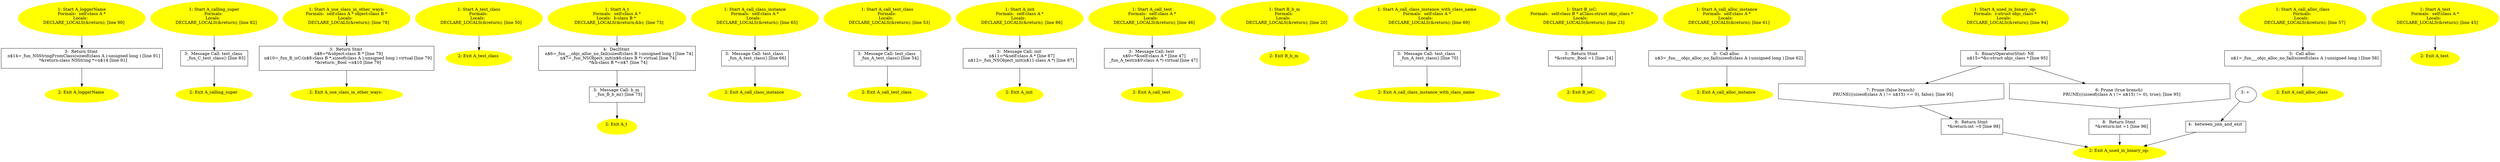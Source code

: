 /* @generated */
digraph iCFG {
"A_loggerNameinstance.dbe7038f327a3dcb1f8c0f718498ccc9_3" [label="3:  Return Stmt \n   n$14=_fun_NSStringFromClass(sizeof(class A ):unsigned long ) [line 91]\n  *&return:class NSString *=n$14 [line 91]\n " shape="box"]
	

	 "A_loggerNameinstance.dbe7038f327a3dcb1f8c0f718498ccc9_3" -> "A_loggerNameinstance.dbe7038f327a3dcb1f8c0f718498ccc9_2" ;
"A_loggerNameinstance.dbe7038f327a3dcb1f8c0f718498ccc9_2" [label="2: Exit A_loggerName \n  " color=yellow style=filled]
	

"A_loggerNameinstance.dbe7038f327a3dcb1f8c0f718498ccc9_1" [label="1: Start A_loggerName\nFormals:  self:class A *\nLocals:  \n   DECLARE_LOCALS(&return); [line 90]\n " color=yellow style=filled]
	

	 "A_loggerNameinstance.dbe7038f327a3dcb1f8c0f718498ccc9_1" -> "A_loggerNameinstance.dbe7038f327a3dcb1f8c0f718498ccc9_3" ;
"A_calling_superclass.e618d5cc8fee243f21e2b36705e481da_3" [label="3:  Message Call: test_class \n   _fun_C_test_class() [line 83]\n " shape="box"]
	

	 "A_calling_superclass.e618d5cc8fee243f21e2b36705e481da_3" -> "A_calling_superclass.e618d5cc8fee243f21e2b36705e481da_2" ;
"A_calling_superclass.e618d5cc8fee243f21e2b36705e481da_2" [label="2: Exit A_calling_super \n  " color=yellow style=filled]
	

"A_calling_superclass.e618d5cc8fee243f21e2b36705e481da_1" [label="1: Start A_calling_super\nFormals: \nLocals:  \n   DECLARE_LOCALS(&return); [line 82]\n " color=yellow style=filled]
	

	 "A_calling_superclass.e618d5cc8fee243f21e2b36705e481da_1" -> "A_calling_superclass.e618d5cc8fee243f21e2b36705e481da_3" ;
"A_use_class_in_other_ways:instance.fddf6dc4997c3780ef4f234353d8e4e5_3" [label="3:  Return Stmt \n   n$8=*&object:class B * [line 79]\n  n$10=_fun_B_isC:(n$8:class B *,sizeof(class A ):unsigned long ) virtual [line 79]\n  *&return:_Bool =n$10 [line 79]\n " shape="box"]
	

	 "A_use_class_in_other_ways:instance.fddf6dc4997c3780ef4f234353d8e4e5_3" -> "A_use_class_in_other_ways:instance.fddf6dc4997c3780ef4f234353d8e4e5_2" ;
"A_use_class_in_other_ways:instance.fddf6dc4997c3780ef4f234353d8e4e5_2" [label="2: Exit A_use_class_in_other_ways: \n  " color=yellow style=filled]
	

"A_use_class_in_other_ways:instance.fddf6dc4997c3780ef4f234353d8e4e5_1" [label="1: Start A_use_class_in_other_ways:\nFormals:  self:class A * object:class B *\nLocals:  \n   DECLARE_LOCALS(&return); [line 78]\n " color=yellow style=filled]
	

	 "A_use_class_in_other_ways:instance.fddf6dc4997c3780ef4f234353d8e4e5_1" -> "A_use_class_in_other_ways:instance.fddf6dc4997c3780ef4f234353d8e4e5_3" ;
"A_test_classclass.da15cfbbe4272c36c44523c2463d809f_2" [label="2: Exit A_test_class \n  " color=yellow style=filled]
	

"A_test_classclass.da15cfbbe4272c36c44523c2463d809f_1" [label="1: Start A_test_class\nFormals: \nLocals:  \n   DECLARE_LOCALS(&return); [line 50]\n " color=yellow style=filled]
	

	 "A_test_classclass.da15cfbbe4272c36c44523c2463d809f_1" -> "A_test_classclass.da15cfbbe4272c36c44523c2463d809f_2" ;
"A_tinstance.e26e083185bf06fd235c1ceac935f1fa_4" [label="4:  DeclStmt \n   n$6=_fun___objc_alloc_no_fail(sizeof(class B ):unsigned long ) [line 74]\n  n$7=_fun_NSObject_init(n$6:class B *) virtual [line 74]\n  *&b:class B *=n$7 [line 74]\n " shape="box"]
	

	 "A_tinstance.e26e083185bf06fd235c1ceac935f1fa_4" -> "A_tinstance.e26e083185bf06fd235c1ceac935f1fa_3" ;
"A_tinstance.e26e083185bf06fd235c1ceac935f1fa_3" [label="3:  Message Call: b_m \n   _fun_B_b_m() [line 75]\n " shape="box"]
	

	 "A_tinstance.e26e083185bf06fd235c1ceac935f1fa_3" -> "A_tinstance.e26e083185bf06fd235c1ceac935f1fa_2" ;
"A_tinstance.e26e083185bf06fd235c1ceac935f1fa_2" [label="2: Exit A_t \n  " color=yellow style=filled]
	

"A_tinstance.e26e083185bf06fd235c1ceac935f1fa_1" [label="1: Start A_t\nFormals:  self:class A *\nLocals:  b:class B * \n   DECLARE_LOCALS(&return,&b); [line 73]\n " color=yellow style=filled]
	

	 "A_tinstance.e26e083185bf06fd235c1ceac935f1fa_1" -> "A_tinstance.e26e083185bf06fd235c1ceac935f1fa_4" ;
"A_call_class_instanceinstance.11c6fd868283486d619926be2c4ed116_3" [label="3:  Message Call: test_class \n   _fun_A_test_class() [line 66]\n " shape="box"]
	

	 "A_call_class_instanceinstance.11c6fd868283486d619926be2c4ed116_3" -> "A_call_class_instanceinstance.11c6fd868283486d619926be2c4ed116_2" ;
"A_call_class_instanceinstance.11c6fd868283486d619926be2c4ed116_2" [label="2: Exit A_call_class_instance \n  " color=yellow style=filled]
	

"A_call_class_instanceinstance.11c6fd868283486d619926be2c4ed116_1" [label="1: Start A_call_class_instance\nFormals:  self:class A *\nLocals:  \n   DECLARE_LOCALS(&return); [line 65]\n " color=yellow style=filled]
	

	 "A_call_class_instanceinstance.11c6fd868283486d619926be2c4ed116_1" -> "A_call_class_instanceinstance.11c6fd868283486d619926be2c4ed116_3" ;
"A_call_test_classclass.8e4305845f9142896eb41f5b6c9dcf7c_3" [label="3:  Message Call: test_class \n   _fun_A_test_class() [line 54]\n " shape="box"]
	

	 "A_call_test_classclass.8e4305845f9142896eb41f5b6c9dcf7c_3" -> "A_call_test_classclass.8e4305845f9142896eb41f5b6c9dcf7c_2" ;
"A_call_test_classclass.8e4305845f9142896eb41f5b6c9dcf7c_2" [label="2: Exit A_call_test_class \n  " color=yellow style=filled]
	

"A_call_test_classclass.8e4305845f9142896eb41f5b6c9dcf7c_1" [label="1: Start A_call_test_class\nFormals: \nLocals:  \n   DECLARE_LOCALS(&return); [line 53]\n " color=yellow style=filled]
	

	 "A_call_test_classclass.8e4305845f9142896eb41f5b6c9dcf7c_1" -> "A_call_test_classclass.8e4305845f9142896eb41f5b6c9dcf7c_3" ;
"A_initinstance.0eaafe8d41de0b5cab8d4476439af05d_3" [label="3:  Message Call: init \n   n$11=*&self:class A * [line 87]\n  n$12=_fun_NSObject_init(n$11:class A *) [line 87]\n " shape="box"]
	

	 "A_initinstance.0eaafe8d41de0b5cab8d4476439af05d_3" -> "A_initinstance.0eaafe8d41de0b5cab8d4476439af05d_2" ;
"A_initinstance.0eaafe8d41de0b5cab8d4476439af05d_2" [label="2: Exit A_init \n  " color=yellow style=filled]
	

"A_initinstance.0eaafe8d41de0b5cab8d4476439af05d_1" [label="1: Start A_init\nFormals:  self:class A *\nLocals:  \n   DECLARE_LOCALS(&return); [line 86]\n " color=yellow style=filled]
	

	 "A_initinstance.0eaafe8d41de0b5cab8d4476439af05d_1" -> "A_initinstance.0eaafe8d41de0b5cab8d4476439af05d_3" ;
"A_call_testinstance.2d429081f525fd635756831117de1a90_3" [label="3:  Message Call: test \n   n$0=*&self:class A * [line 47]\n  _fun_A_test(n$0:class A *) virtual [line 47]\n " shape="box"]
	

	 "A_call_testinstance.2d429081f525fd635756831117de1a90_3" -> "A_call_testinstance.2d429081f525fd635756831117de1a90_2" ;
"A_call_testinstance.2d429081f525fd635756831117de1a90_2" [label="2: Exit A_call_test \n  " color=yellow style=filled]
	

"A_call_testinstance.2d429081f525fd635756831117de1a90_1" [label="1: Start A_call_test\nFormals:  self:class A *\nLocals:  \n   DECLARE_LOCALS(&return); [line 46]\n " color=yellow style=filled]
	

	 "A_call_testinstance.2d429081f525fd635756831117de1a90_1" -> "A_call_testinstance.2d429081f525fd635756831117de1a90_3" ;
"B_b_mclass.c3449641bf98c64c953a9b66ea8c8546_2" [label="2: Exit B_b_m \n  " color=yellow style=filled]
	

"B_b_mclass.c3449641bf98c64c953a9b66ea8c8546_1" [label="1: Start B_b_m\nFormals: \nLocals:  \n   DECLARE_LOCALS(&return); [line 20]\n " color=yellow style=filled]
	

	 "B_b_mclass.c3449641bf98c64c953a9b66ea8c8546_1" -> "B_b_mclass.c3449641bf98c64c953a9b66ea8c8546_2" ;
"A_call_class_instance_with_class_nameinstance.14f29f885d58f795beb4b1aaa7906d07_3" [label="3:  Message Call: test_class \n   _fun_A_test_class() [line 70]\n " shape="box"]
	

	 "A_call_class_instance_with_class_nameinstance.14f29f885d58f795beb4b1aaa7906d07_3" -> "A_call_class_instance_with_class_nameinstance.14f29f885d58f795beb4b1aaa7906d07_2" ;
"A_call_class_instance_with_class_nameinstance.14f29f885d58f795beb4b1aaa7906d07_2" [label="2: Exit A_call_class_instance_with_class_name \n  " color=yellow style=filled]
	

"A_call_class_instance_with_class_nameinstance.14f29f885d58f795beb4b1aaa7906d07_1" [label="1: Start A_call_class_instance_with_class_name\nFormals:  self:class A *\nLocals:  \n   DECLARE_LOCALS(&return); [line 69]\n " color=yellow style=filled]
	

	 "A_call_class_instance_with_class_nameinstance.14f29f885d58f795beb4b1aaa7906d07_1" -> "A_call_class_instance_with_class_nameinstance.14f29f885d58f795beb4b1aaa7906d07_3" ;
"B_isC:instance.f4a43e72d7f1cf69316b3a3975cceb26_3" [label="3:  Return Stmt \n   *&return:_Bool =1 [line 24]\n " shape="box"]
	

	 "B_isC:instance.f4a43e72d7f1cf69316b3a3975cceb26_3" -> "B_isC:instance.f4a43e72d7f1cf69316b3a3975cceb26_2" ;
"B_isC:instance.f4a43e72d7f1cf69316b3a3975cceb26_2" [label="2: Exit B_isC: \n  " color=yellow style=filled]
	

"B_isC:instance.f4a43e72d7f1cf69316b3a3975cceb26_1" [label="1: Start B_isC:\nFormals:  self:class B * aClass:struct objc_class *\nLocals:  \n   DECLARE_LOCALS(&return); [line 23]\n " color=yellow style=filled]
	

	 "B_isC:instance.f4a43e72d7f1cf69316b3a3975cceb26_1" -> "B_isC:instance.f4a43e72d7f1cf69316b3a3975cceb26_3" ;
"A_call_alloc_instanceinstance.2e2b9c41e6b23b874e5935dc39466ba6_3" [label="3:  Call alloc \n   n$3=_fun___objc_alloc_no_fail(sizeof(class A ):unsigned long ) [line 62]\n " shape="box"]
	

	 "A_call_alloc_instanceinstance.2e2b9c41e6b23b874e5935dc39466ba6_3" -> "A_call_alloc_instanceinstance.2e2b9c41e6b23b874e5935dc39466ba6_2" ;
"A_call_alloc_instanceinstance.2e2b9c41e6b23b874e5935dc39466ba6_2" [label="2: Exit A_call_alloc_instance \n  " color=yellow style=filled]
	

"A_call_alloc_instanceinstance.2e2b9c41e6b23b874e5935dc39466ba6_1" [label="1: Start A_call_alloc_instance\nFormals:  self:class A *\nLocals:  \n   DECLARE_LOCALS(&return); [line 61]\n " color=yellow style=filled]
	

	 "A_call_alloc_instanceinstance.2e2b9c41e6b23b874e5935dc39466ba6_1" -> "A_call_alloc_instanceinstance.2e2b9c41e6b23b874e5935dc39466ba6_3" ;
"A_used_in_binary_op:class.70964bf8a81ca7d128fea2df97c0c9f9_9" [label="9:  Return Stmt \n   *&return:int =0 [line 98]\n " shape="box"]
	

	 "A_used_in_binary_op:class.70964bf8a81ca7d128fea2df97c0c9f9_9" -> "A_used_in_binary_op:class.70964bf8a81ca7d128fea2df97c0c9f9_2" ;
"A_used_in_binary_op:class.70964bf8a81ca7d128fea2df97c0c9f9_8" [label="8:  Return Stmt \n   *&return:int =1 [line 96]\n " shape="box"]
	

	 "A_used_in_binary_op:class.70964bf8a81ca7d128fea2df97c0c9f9_8" -> "A_used_in_binary_op:class.70964bf8a81ca7d128fea2df97c0c9f9_2" ;
"A_used_in_binary_op:class.70964bf8a81ca7d128fea2df97c0c9f9_7" [label="7: Prune (false branch) \n   PRUNE(((sizeof(class A ) != n$15) == 0), false); [line 95]\n " shape="invhouse"]
	

	 "A_used_in_binary_op:class.70964bf8a81ca7d128fea2df97c0c9f9_7" -> "A_used_in_binary_op:class.70964bf8a81ca7d128fea2df97c0c9f9_9" ;
"A_used_in_binary_op:class.70964bf8a81ca7d128fea2df97c0c9f9_6" [label="6: Prune (true branch) \n   PRUNE(((sizeof(class A ) != n$15) != 0), true); [line 95]\n " shape="invhouse"]
	

	 "A_used_in_binary_op:class.70964bf8a81ca7d128fea2df97c0c9f9_6" -> "A_used_in_binary_op:class.70964bf8a81ca7d128fea2df97c0c9f9_8" ;
"A_used_in_binary_op:class.70964bf8a81ca7d128fea2df97c0c9f9_5" [label="5:  BinaryOperatorStmt: NE \n   n$15=*&c:struct objc_class * [line 95]\n " shape="box"]
	

	 "A_used_in_binary_op:class.70964bf8a81ca7d128fea2df97c0c9f9_5" -> "A_used_in_binary_op:class.70964bf8a81ca7d128fea2df97c0c9f9_6" ;
	 "A_used_in_binary_op:class.70964bf8a81ca7d128fea2df97c0c9f9_5" -> "A_used_in_binary_op:class.70964bf8a81ca7d128fea2df97c0c9f9_7" ;
"A_used_in_binary_op:class.70964bf8a81ca7d128fea2df97c0c9f9_4" [label="4:  between_join_and_exit \n  " shape="box"]
	

	 "A_used_in_binary_op:class.70964bf8a81ca7d128fea2df97c0c9f9_4" -> "A_used_in_binary_op:class.70964bf8a81ca7d128fea2df97c0c9f9_2" ;
"A_used_in_binary_op:class.70964bf8a81ca7d128fea2df97c0c9f9_3" [label="3: + \n  " ]
	

	 "A_used_in_binary_op:class.70964bf8a81ca7d128fea2df97c0c9f9_3" -> "A_used_in_binary_op:class.70964bf8a81ca7d128fea2df97c0c9f9_4" ;
"A_used_in_binary_op:class.70964bf8a81ca7d128fea2df97c0c9f9_2" [label="2: Exit A_used_in_binary_op: \n  " color=yellow style=filled]
	

"A_used_in_binary_op:class.70964bf8a81ca7d128fea2df97c0c9f9_1" [label="1: Start A_used_in_binary_op:\nFormals:  c:struct objc_class *\nLocals:  \n   DECLARE_LOCALS(&return); [line 94]\n " color=yellow style=filled]
	

	 "A_used_in_binary_op:class.70964bf8a81ca7d128fea2df97c0c9f9_1" -> "A_used_in_binary_op:class.70964bf8a81ca7d128fea2df97c0c9f9_5" ;
"A_call_alloc_classclass.fa1b4b0eb0e3f1a75227443a6e9df2de_3" [label="3:  Call alloc \n   n$1=_fun___objc_alloc_no_fail(sizeof(class A ):unsigned long ) [line 58]\n " shape="box"]
	

	 "A_call_alloc_classclass.fa1b4b0eb0e3f1a75227443a6e9df2de_3" -> "A_call_alloc_classclass.fa1b4b0eb0e3f1a75227443a6e9df2de_2" ;
"A_call_alloc_classclass.fa1b4b0eb0e3f1a75227443a6e9df2de_2" [label="2: Exit A_call_alloc_class \n  " color=yellow style=filled]
	

"A_call_alloc_classclass.fa1b4b0eb0e3f1a75227443a6e9df2de_1" [label="1: Start A_call_alloc_class\nFormals: \nLocals:  \n   DECLARE_LOCALS(&return); [line 57]\n " color=yellow style=filled]
	

	 "A_call_alloc_classclass.fa1b4b0eb0e3f1a75227443a6e9df2de_1" -> "A_call_alloc_classclass.fa1b4b0eb0e3f1a75227443a6e9df2de_3" ;
"A_testinstance.9c07ab3564e397c493a761ff7a89496e_2" [label="2: Exit A_test \n  " color=yellow style=filled]
	

"A_testinstance.9c07ab3564e397c493a761ff7a89496e_1" [label="1: Start A_test\nFormals:  self:class A *\nLocals:  \n   DECLARE_LOCALS(&return); [line 43]\n " color=yellow style=filled]
	

	 "A_testinstance.9c07ab3564e397c493a761ff7a89496e_1" -> "A_testinstance.9c07ab3564e397c493a761ff7a89496e_2" ;
}
